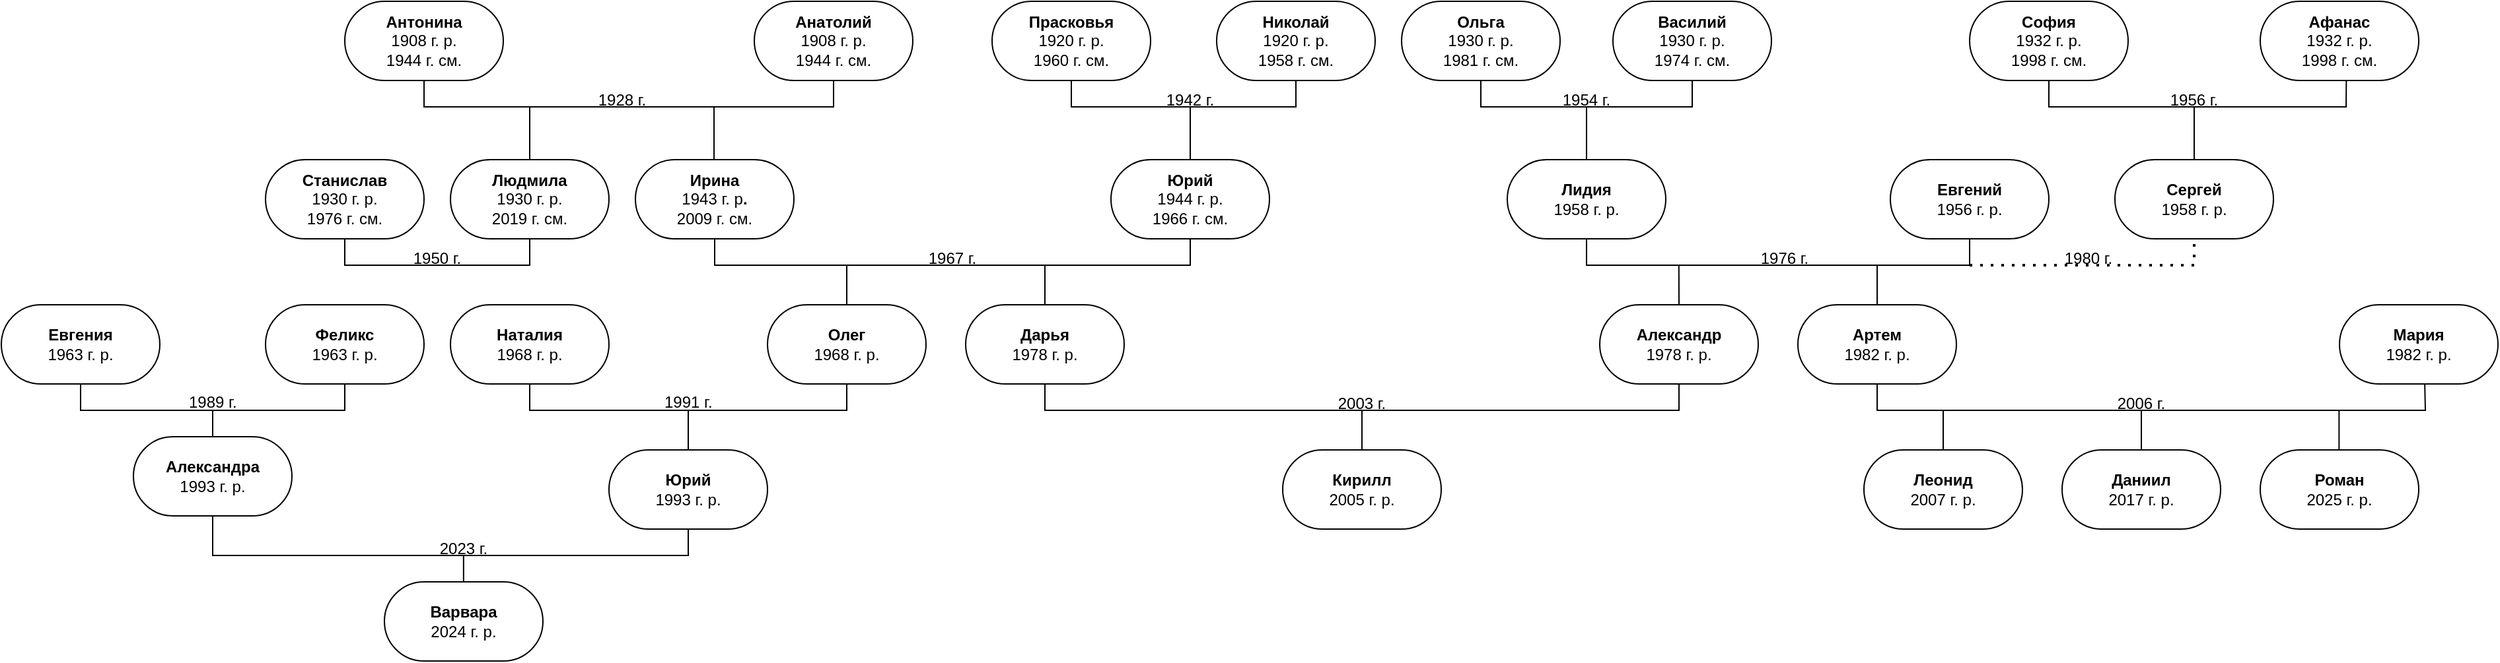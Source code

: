<mxfile version="24.1.0" type="device">
  <diagram name="Страница — 1" id="g0rm2WZQcgHY-3gYLtKL">
    <mxGraphModel dx="3218" dy="1263" grid="1" gridSize="10" guides="1" tooltips="1" connect="1" arrows="1" fold="1" page="1" pageScale="1" pageWidth="827" pageHeight="1169" math="0" shadow="0">
      <root>
        <mxCell id="0" />
        <mxCell id="1" parent="0" />
        <mxCell id="JTB2cIfCWi0zclC-SJn_-1" value="&lt;b&gt;Кирилл&lt;/b&gt;&lt;div&gt;2005&amp;nbsp;&lt;span style=&quot;background-color: initial;&quot;&gt;г. р.&lt;/span&gt;&lt;/div&gt;" style="rounded=1;whiteSpace=wrap;html=1;arcSize=50;shadow=0;" parent="1" vertex="1">
          <mxGeometry x="370" y="630" width="120" height="60" as="geometry" />
        </mxCell>
        <mxCell id="JTB2cIfCWi0zclC-SJn_-2" value="&lt;b&gt;Дарья&lt;/b&gt;&lt;div&gt;1978 г. р.&lt;/div&gt;" style="rounded=1;whiteSpace=wrap;html=1;arcSize=50;" parent="1" vertex="1">
          <mxGeometry x="130" y="520" width="120" height="60" as="geometry" />
        </mxCell>
        <mxCell id="JTB2cIfCWi0zclC-SJn_-3" value="&lt;b&gt;Александр&lt;/b&gt;&lt;div&gt;1978 г. р.&lt;b&gt;&lt;br&gt;&lt;/b&gt;&lt;/div&gt;" style="rounded=1;whiteSpace=wrap;html=1;arcSize=50;" parent="1" vertex="1">
          <mxGeometry x="610" y="520" width="120" height="60" as="geometry" />
        </mxCell>
        <mxCell id="JTB2cIfCWi0zclC-SJn_-4" value="&lt;b&gt;Олег&lt;/b&gt;&lt;div&gt;1968 г. р.&lt;br&gt;&lt;/div&gt;" style="rounded=1;whiteSpace=wrap;html=1;arcSize=50;" parent="1" vertex="1">
          <mxGeometry x="-20" y="520" width="120" height="60" as="geometry" />
        </mxCell>
        <mxCell id="JTB2cIfCWi0zclC-SJn_-5" value="&lt;b&gt;Артем&lt;/b&gt;&lt;br&gt;&lt;div&gt;&lt;span style=&quot;background-color: initial;&quot;&gt;1982 г. р.&lt;/span&gt;&lt;span style=&quot;color: rgba(0, 0, 0, 0); font-family: monospace; font-size: 0px; text-align: start; text-wrap: nowrap;&quot;&gt;%3CmxGraphModel%3E%3Croot%3E%3CmxCell%20id%3D%220%22%2F%3E%3CmxCell%20id%3D%221%22%20parent%3D%220%22%2F%3E%3CmxCell%20id%3D%222%22%20value%3D%22%D0%9B%D0%B8%D0%B4%D0%B8%D1%8F%22%20style%3D%22rounded%3D1%3BwhiteSpace%3Dwrap%3Bhtml%3D1%3BarcSize%3D50%3B%22%20vertex%3D%221%22%20parent%3D%221%22%3E%3CmxGeometry%20x%3D%22480%22%20y%3D%22340%22%20width%3D%22120%22%20height%3D%2260%22%20as%3D%22geometry%22%2F%3E%3C%2FmxCell%3E%3C%2Froot%3E%3C%2FmxGraphModel%3E&lt;/span&gt;&lt;br&gt;&lt;/div&gt;" style="rounded=1;whiteSpace=wrap;html=1;arcSize=50;" parent="1" vertex="1">
          <mxGeometry x="760" y="520" width="120" height="60" as="geometry" />
        </mxCell>
        <mxCell id="JTB2cIfCWi0zclC-SJn_-6" value="&lt;b&gt;Лидия&lt;/b&gt;&lt;div&gt;1958 г. р.&lt;b&gt;&lt;br&gt;&lt;/b&gt;&lt;/div&gt;" style="rounded=1;whiteSpace=wrap;html=1;arcSize=50;" parent="1" vertex="1">
          <mxGeometry x="540" y="410" width="120" height="60" as="geometry" />
        </mxCell>
        <mxCell id="JTB2cIfCWi0zclC-SJn_-7" value="&lt;b&gt;Сергей&lt;/b&gt;&lt;div&gt;1958 г. р.&lt;b&gt;&lt;br&gt;&lt;/b&gt;&lt;/div&gt;" style="rounded=1;whiteSpace=wrap;html=1;arcSize=50;" parent="1" vertex="1">
          <mxGeometry x="1000" y="410" width="120" height="60" as="geometry" />
        </mxCell>
        <mxCell id="JTB2cIfCWi0zclC-SJn_-8" value="&lt;b&gt;Наталия&lt;/b&gt;&lt;div&gt;1968 г. р.&lt;/div&gt;" style="rounded=1;whiteSpace=wrap;html=1;arcSize=50;" parent="1" vertex="1">
          <mxGeometry x="-260" y="520" width="120" height="60" as="geometry" />
        </mxCell>
        <mxCell id="JTB2cIfCWi0zclC-SJn_-9" value="&lt;b&gt;Юрий&lt;/b&gt;&lt;div&gt;1993 г. р.&lt;/div&gt;" style="rounded=1;whiteSpace=wrap;html=1;arcSize=50;" parent="1" vertex="1">
          <mxGeometry x="-140" y="630" width="120" height="60" as="geometry" />
        </mxCell>
        <mxCell id="JTB2cIfCWi0zclC-SJn_-10" value="&lt;b&gt;Мария&lt;/b&gt;&lt;div&gt;1982 г. р.&lt;br&gt;&lt;/div&gt;" style="rounded=1;whiteSpace=wrap;html=1;arcSize=50;" parent="1" vertex="1">
          <mxGeometry x="1170" y="520" width="120" height="60" as="geometry" />
        </mxCell>
        <mxCell id="JTB2cIfCWi0zclC-SJn_-11" value="&lt;b&gt;Леонид&lt;/b&gt;&lt;div&gt;2007&amp;nbsp;&lt;span style=&quot;background-color: initial;&quot;&gt;г. р.&lt;/span&gt;&lt;br&gt;&lt;/div&gt;" style="rounded=1;whiteSpace=wrap;html=1;arcSize=50;" parent="1" vertex="1">
          <mxGeometry x="810" y="630" width="120" height="60" as="geometry" />
        </mxCell>
        <mxCell id="JTB2cIfCWi0zclC-SJn_-12" value="&lt;b&gt;Ирина&lt;/b&gt;&lt;div&gt;1943 г. р&lt;b&gt;.&lt;/b&gt;&lt;/div&gt;&lt;div&gt;2009 г. см.&lt;/div&gt;" style="rounded=1;whiteSpace=wrap;html=1;arcSize=50;" parent="1" vertex="1">
          <mxGeometry x="-120" y="410" width="120" height="60" as="geometry" />
        </mxCell>
        <mxCell id="JTB2cIfCWi0zclC-SJn_-13" value="&lt;b&gt;Юрий&lt;/b&gt;&lt;div&gt;1944 г. р.&lt;/div&gt;&lt;div&gt;1966 г. см.&lt;br&gt;&lt;/div&gt;" style="rounded=1;whiteSpace=wrap;html=1;arcSize=50;" parent="1" vertex="1">
          <mxGeometry x="240" y="410" width="120" height="60" as="geometry" />
        </mxCell>
        <mxCell id="JTB2cIfCWi0zclC-SJn_-14" value="" style="endArrow=none;html=1;rounded=0;entryX=0.5;entryY=1;entryDx=0;entryDy=0;exitX=0.5;exitY=1;exitDx=0;exitDy=0;" parent="1" source="JTB2cIfCWi0zclC-SJn_-2" target="JTB2cIfCWi0zclC-SJn_-3" edge="1">
          <mxGeometry width="50" height="50" relative="1" as="geometry">
            <mxPoint x="400" y="730" as="sourcePoint" />
            <mxPoint x="450" y="680" as="targetPoint" />
            <Array as="points">
              <mxPoint x="190" y="600" />
              <mxPoint x="430" y="600" />
              <mxPoint x="670" y="600" />
            </Array>
          </mxGeometry>
        </mxCell>
        <mxCell id="JTB2cIfCWi0zclC-SJn_-15" value="" style="endArrow=none;html=1;rounded=0;exitX=0.5;exitY=0;exitDx=0;exitDy=0;" parent="1" source="JTB2cIfCWi0zclC-SJn_-1" edge="1">
          <mxGeometry width="50" height="50" relative="1" as="geometry">
            <mxPoint x="400" y="730" as="sourcePoint" />
            <mxPoint x="430" y="600" as="targetPoint" />
          </mxGeometry>
        </mxCell>
        <mxCell id="JTB2cIfCWi0zclC-SJn_-18" value="2003 г." style="text;html=1;align=center;verticalAlign=middle;whiteSpace=wrap;rounded=0;" parent="1" vertex="1">
          <mxGeometry x="400" y="580" width="60" height="30" as="geometry" />
        </mxCell>
        <mxCell id="JTB2cIfCWi0zclC-SJn_-19" value="&lt;b&gt;Евгений&lt;/b&gt;&lt;div&gt;1956 г. р.&lt;b&gt;&lt;br&gt;&lt;/b&gt;&lt;/div&gt;" style="rounded=1;whiteSpace=wrap;html=1;arcSize=50;" parent="1" vertex="1">
          <mxGeometry x="830" y="410" width="120" height="60" as="geometry" />
        </mxCell>
        <mxCell id="JTB2cIfCWi0zclC-SJn_-20" value="" style="endArrow=none;html=1;rounded=0;exitX=0.5;exitY=1;exitDx=0;exitDy=0;entryX=0.5;entryY=1;entryDx=0;entryDy=0;" parent="1" source="JTB2cIfCWi0zclC-SJn_-6" target="JTB2cIfCWi0zclC-SJn_-19" edge="1">
          <mxGeometry width="50" height="50" relative="1" as="geometry">
            <mxPoint x="580" y="490" as="sourcePoint" />
            <mxPoint x="900" y="490" as="targetPoint" />
            <Array as="points">
              <mxPoint x="600" y="490" />
              <mxPoint x="890" y="490" />
            </Array>
          </mxGeometry>
        </mxCell>
        <mxCell id="JTB2cIfCWi0zclC-SJn_-22" value="" style="endArrow=none;html=1;rounded=0;exitX=0.5;exitY=0;exitDx=0;exitDy=0;" parent="1" source="JTB2cIfCWi0zclC-SJn_-3" edge="1">
          <mxGeometry width="50" height="50" relative="1" as="geometry">
            <mxPoint x="670.1" y="520" as="sourcePoint" />
            <mxPoint x="669.9" y="490.48" as="targetPoint" />
          </mxGeometry>
        </mxCell>
        <mxCell id="JTB2cIfCWi0zclC-SJn_-23" value="" style="endArrow=none;html=1;rounded=0;exitX=0.5;exitY=0;exitDx=0;exitDy=0;" parent="1" source="JTB2cIfCWi0zclC-SJn_-5" edge="1">
          <mxGeometry width="50" height="50" relative="1" as="geometry">
            <mxPoint x="760" y="530" as="sourcePoint" />
            <mxPoint x="820" y="490" as="targetPoint" />
          </mxGeometry>
        </mxCell>
        <mxCell id="JTB2cIfCWi0zclC-SJn_-24" value="1976 г." style="text;html=1;align=center;verticalAlign=middle;whiteSpace=wrap;rounded=0;" parent="1" vertex="1">
          <mxGeometry x="720" y="470" width="60" height="30" as="geometry" />
        </mxCell>
        <mxCell id="JTB2cIfCWi0zclC-SJn_-26" value="" style="endArrow=none;dashed=1;html=1;dashPattern=1 3;strokeWidth=2;rounded=0;entryX=0.5;entryY=1;entryDx=0;entryDy=0;" parent="1" target="JTB2cIfCWi0zclC-SJn_-7" edge="1">
          <mxGeometry width="50" height="50" relative="1" as="geometry">
            <mxPoint x="890" y="490" as="sourcePoint" />
            <mxPoint x="1070" y="490" as="targetPoint" />
            <Array as="points">
              <mxPoint x="1060" y="490" />
            </Array>
          </mxGeometry>
        </mxCell>
        <mxCell id="JTB2cIfCWi0zclC-SJn_-27" value="1980 г." style="text;html=1;align=center;verticalAlign=middle;whiteSpace=wrap;rounded=0;" parent="1" vertex="1">
          <mxGeometry x="950" y="470" width="60" height="30" as="geometry" />
        </mxCell>
        <mxCell id="JTB2cIfCWi0zclC-SJn_-29" value="&lt;b&gt;Даниил&lt;/b&gt;&lt;div&gt;2017&amp;nbsp;&lt;span style=&quot;background-color: initial;&quot;&gt;г. р.&lt;/span&gt;&lt;br&gt;&lt;/div&gt;" style="rounded=1;whiteSpace=wrap;html=1;arcSize=50;" parent="1" vertex="1">
          <mxGeometry x="960" y="630" width="120" height="60" as="geometry" />
        </mxCell>
        <mxCell id="JTB2cIfCWi0zclC-SJn_-30" value="" style="endArrow=none;html=1;rounded=0;entryX=0.5;entryY=1;entryDx=0;entryDy=0;exitX=0.538;exitY=1.005;exitDx=0;exitDy=0;exitPerimeter=0;" parent="1" source="JTB2cIfCWi0zclC-SJn_-10" target="JTB2cIfCWi0zclC-SJn_-5" edge="1">
          <mxGeometry width="50" height="50" relative="1" as="geometry">
            <mxPoint x="840" y="620" as="sourcePoint" />
            <mxPoint x="890" y="570" as="targetPoint" />
            <Array as="points">
              <mxPoint x="1235" y="600" />
              <mxPoint x="820" y="600" />
            </Array>
          </mxGeometry>
        </mxCell>
        <mxCell id="JTB2cIfCWi0zclC-SJn_-31" value="" style="endArrow=none;html=1;rounded=0;exitX=0.5;exitY=0;exitDx=0;exitDy=0;" parent="1" source="JTB2cIfCWi0zclC-SJn_-11" edge="1">
          <mxGeometry width="50" height="50" relative="1" as="geometry">
            <mxPoint x="840" y="620" as="sourcePoint" />
            <mxPoint x="870" y="600" as="targetPoint" />
          </mxGeometry>
        </mxCell>
        <mxCell id="JTB2cIfCWi0zclC-SJn_-32" value="" style="endArrow=none;html=1;rounded=0;exitX=0.5;exitY=0;exitDx=0;exitDy=0;" parent="1" source="JTB2cIfCWi0zclC-SJn_-29" edge="1">
          <mxGeometry width="50" height="50" relative="1" as="geometry">
            <mxPoint x="1050" y="660" as="sourcePoint" />
            <mxPoint x="1020" y="600" as="targetPoint" />
          </mxGeometry>
        </mxCell>
        <mxCell id="JTB2cIfCWi0zclC-SJn_-33" value="2006 г." style="text;html=1;align=center;verticalAlign=middle;whiteSpace=wrap;rounded=0;" parent="1" vertex="1">
          <mxGeometry x="990" y="580" width="60" height="30" as="geometry" />
        </mxCell>
        <mxCell id="lrWj_tW0Z6uEH1eJErhZ-2" value="" style="endArrow=none;html=1;rounded=0;entryX=0.5;entryY=1;entryDx=0;entryDy=0;exitX=0.5;exitY=1;exitDx=0;exitDy=0;" parent="1" source="JTB2cIfCWi0zclC-SJn_-13" target="JTB2cIfCWi0zclC-SJn_-12" edge="1">
          <mxGeometry width="50" height="50" relative="1" as="geometry">
            <mxPoint x="400" y="670" as="sourcePoint" />
            <mxPoint x="450" y="620" as="targetPoint" />
            <Array as="points">
              <mxPoint x="300" y="490" />
              <mxPoint x="-60" y="490" />
            </Array>
          </mxGeometry>
        </mxCell>
        <mxCell id="lrWj_tW0Z6uEH1eJErhZ-3" value="" style="endArrow=none;html=1;rounded=0;exitX=0.5;exitY=0;exitDx=0;exitDy=0;" parent="1" source="JTB2cIfCWi0zclC-SJn_-4" edge="1">
          <mxGeometry width="50" height="50" relative="1" as="geometry">
            <mxPoint x="400" y="600" as="sourcePoint" />
            <mxPoint x="40" y="490" as="targetPoint" />
          </mxGeometry>
        </mxCell>
        <mxCell id="lrWj_tW0Z6uEH1eJErhZ-4" value="" style="endArrow=none;html=1;rounded=0;exitX=0.5;exitY=0;exitDx=0;exitDy=0;" parent="1" source="JTB2cIfCWi0zclC-SJn_-2" edge="1">
          <mxGeometry width="50" height="50" relative="1" as="geometry">
            <mxPoint x="240" y="570" as="sourcePoint" />
            <mxPoint x="190" y="490" as="targetPoint" />
          </mxGeometry>
        </mxCell>
        <mxCell id="lrWj_tW0Z6uEH1eJErhZ-5" value="" style="endArrow=none;html=1;rounded=0;exitX=0.5;exitY=1;exitDx=0;exitDy=0;entryX=0.5;entryY=1;entryDx=0;entryDy=0;" parent="1" source="JTB2cIfCWi0zclC-SJn_-8" target="JTB2cIfCWi0zclC-SJn_-4" edge="1">
          <mxGeometry width="50" height="50" relative="1" as="geometry">
            <mxPoint x="440" y="660" as="sourcePoint" />
            <mxPoint x="490" y="610" as="targetPoint" />
            <Array as="points">
              <mxPoint x="-200" y="600" />
              <mxPoint x="40" y="600" />
            </Array>
          </mxGeometry>
        </mxCell>
        <mxCell id="lrWj_tW0Z6uEH1eJErhZ-6" value="" style="endArrow=none;html=1;rounded=0;exitX=0.5;exitY=0;exitDx=0;exitDy=0;" parent="1" source="JTB2cIfCWi0zclC-SJn_-9" edge="1">
          <mxGeometry width="50" height="50" relative="1" as="geometry">
            <mxPoint x="440" y="660" as="sourcePoint" />
            <mxPoint x="-80" y="600" as="targetPoint" />
          </mxGeometry>
        </mxCell>
        <mxCell id="lrWj_tW0Z6uEH1eJErhZ-8" value="&lt;b&gt;Александра&lt;/b&gt;&lt;br&gt;&lt;div&gt;1993 г. р.&lt;/div&gt;" style="rounded=1;whiteSpace=wrap;html=1;arcSize=50;" parent="1" vertex="1">
          <mxGeometry x="-500" y="620" width="120" height="60" as="geometry" />
        </mxCell>
        <mxCell id="lrWj_tW0Z6uEH1eJErhZ-9" value="" style="endArrow=none;html=1;rounded=0;entryX=0.5;entryY=1;entryDx=0;entryDy=0;exitX=0.5;exitY=1;exitDx=0;exitDy=0;" parent="1" source="lrWj_tW0Z6uEH1eJErhZ-8" target="JTB2cIfCWi0zclC-SJn_-9" edge="1">
          <mxGeometry width="50" height="50" relative="1" as="geometry">
            <mxPoint x="-80" y="710" as="sourcePoint" />
            <mxPoint x="140" y="640" as="targetPoint" />
            <Array as="points">
              <mxPoint x="-440" y="710" />
              <mxPoint x="-80" y="710" />
            </Array>
          </mxGeometry>
        </mxCell>
        <mxCell id="lrWj_tW0Z6uEH1eJErhZ-11" value="" style="endArrow=none;html=1;rounded=0;exitX=0.5;exitY=0;exitDx=0;exitDy=0;" parent="1" edge="1">
          <mxGeometry width="50" height="50" relative="1" as="geometry">
            <mxPoint x="-250.08" y="740" as="sourcePoint" />
            <mxPoint x="-250.08" y="710" as="targetPoint" />
          </mxGeometry>
        </mxCell>
        <mxCell id="lrWj_tW0Z6uEH1eJErhZ-12" value="&lt;b&gt;Варвара&lt;/b&gt;&lt;br&gt;&lt;div&gt;2024 г. р.&lt;/div&gt;" style="rounded=1;whiteSpace=wrap;html=1;arcSize=50;" parent="1" vertex="1">
          <mxGeometry x="-310" y="730" width="120" height="60" as="geometry" />
        </mxCell>
        <mxCell id="lrWj_tW0Z6uEH1eJErhZ-13" value="2023 г." style="text;html=1;align=center;verticalAlign=middle;whiteSpace=wrap;rounded=0;" parent="1" vertex="1">
          <mxGeometry x="-280" y="690" width="60" height="30" as="geometry" />
        </mxCell>
        <mxCell id="lrWj_tW0Z6uEH1eJErhZ-14" value="&lt;b&gt;Людмила&lt;/b&gt;&lt;div&gt;1930 г. р.&lt;/div&gt;&lt;div&gt;2019 г. см.&lt;/div&gt;" style="rounded=1;whiteSpace=wrap;html=1;arcSize=50;" parent="1" vertex="1">
          <mxGeometry x="-260" y="410" width="120" height="60" as="geometry" />
        </mxCell>
        <mxCell id="lrWj_tW0Z6uEH1eJErhZ-16" value="&lt;b&gt;Антонина&lt;/b&gt;&lt;div&gt;1908 г. р.&lt;/div&gt;&lt;div&gt;1944 г. см.&lt;/div&gt;" style="rounded=1;whiteSpace=wrap;html=1;arcSize=50;" parent="1" vertex="1">
          <mxGeometry x="-340" y="290" width="120" height="60" as="geometry" />
        </mxCell>
        <mxCell id="lrWj_tW0Z6uEH1eJErhZ-17" value="&lt;b&gt;Анатолий&lt;/b&gt;&lt;div&gt;&lt;div&gt;1908 г. р.&lt;/div&gt;&lt;div&gt;1944 г. см.&lt;/div&gt;&lt;/div&gt;" style="rounded=1;whiteSpace=wrap;html=1;arcSize=50;" parent="1" vertex="1">
          <mxGeometry x="-30" y="290" width="120" height="60" as="geometry" />
        </mxCell>
        <mxCell id="lrWj_tW0Z6uEH1eJErhZ-18" value="" style="endArrow=none;html=1;rounded=0;entryX=0.5;entryY=1;entryDx=0;entryDy=0;exitX=0.5;exitY=1;exitDx=0;exitDy=0;" parent="1" source="lrWj_tW0Z6uEH1eJErhZ-17" target="lrWj_tW0Z6uEH1eJErhZ-16" edge="1">
          <mxGeometry width="50" height="50" relative="1" as="geometry">
            <mxPoint x="-280" y="370" as="sourcePoint" />
            <mxPoint x="-50" y="460" as="targetPoint" />
            <Array as="points">
              <mxPoint x="30" y="370" />
              <mxPoint x="-280" y="370" />
            </Array>
          </mxGeometry>
        </mxCell>
        <mxCell id="lrWj_tW0Z6uEH1eJErhZ-19" value="" style="endArrow=none;html=1;rounded=0;" parent="1" source="lrWj_tW0Z6uEH1eJErhZ-14" edge="1">
          <mxGeometry width="50" height="50" relative="1" as="geometry">
            <mxPoint x="40" y="690" as="sourcePoint" />
            <mxPoint x="-200" y="370" as="targetPoint" />
          </mxGeometry>
        </mxCell>
        <mxCell id="lrWj_tW0Z6uEH1eJErhZ-20" value="" style="endArrow=none;html=1;rounded=0;" parent="1" edge="1">
          <mxGeometry width="50" height="50" relative="1" as="geometry">
            <mxPoint x="-60.48" y="410" as="sourcePoint" />
            <mxPoint x="-60.48" y="370" as="targetPoint" />
          </mxGeometry>
        </mxCell>
        <mxCell id="lrWj_tW0Z6uEH1eJErhZ-22" value="&lt;b&gt;Феликс&lt;/b&gt;&lt;div&gt;1963 г. р.&lt;/div&gt;" style="rounded=1;whiteSpace=wrap;html=1;arcSize=50;" parent="1" vertex="1">
          <mxGeometry x="-400" y="520" width="120" height="60" as="geometry" />
        </mxCell>
        <mxCell id="lrWj_tW0Z6uEH1eJErhZ-23" value="&lt;b&gt;Евгения&lt;/b&gt;&lt;div&gt;1963 г. р.&lt;/div&gt;" style="rounded=1;whiteSpace=wrap;html=1;arcSize=50;" parent="1" vertex="1">
          <mxGeometry x="-600" y="520" width="120" height="60" as="geometry" />
        </mxCell>
        <mxCell id="lrWj_tW0Z6uEH1eJErhZ-24" value="" style="endArrow=none;html=1;rounded=0;entryX=0.5;entryY=1;entryDx=0;entryDy=0;exitX=0.5;exitY=1;exitDx=0;exitDy=0;" parent="1" source="lrWj_tW0Z6uEH1eJErhZ-22" target="lrWj_tW0Z6uEH1eJErhZ-23" edge="1">
          <mxGeometry width="50" height="50" relative="1" as="geometry">
            <mxPoint x="-340" y="661.62" as="sourcePoint" />
            <mxPoint x="-542.4" y="585" as="targetPoint" />
            <Array as="points">
              <mxPoint x="-340" y="600" />
              <mxPoint x="-540" y="600" />
            </Array>
          </mxGeometry>
        </mxCell>
        <mxCell id="lrWj_tW0Z6uEH1eJErhZ-25" value="" style="endArrow=none;html=1;rounded=0;exitX=0.5;exitY=0;exitDx=0;exitDy=0;" parent="1" source="lrWj_tW0Z6uEH1eJErhZ-8" edge="1">
          <mxGeometry width="50" height="50" relative="1" as="geometry">
            <mxPoint x="-410" y="660" as="sourcePoint" />
            <mxPoint x="-440" y="600" as="targetPoint" />
          </mxGeometry>
        </mxCell>
        <mxCell id="hgHZ5QQ5ot_UBZo6hz72-2" value="&lt;b&gt;Ольга&lt;/b&gt;&lt;div&gt;&lt;div&gt;1930 г. р.&lt;/div&gt;&lt;div&gt;1981 г. см.&lt;/div&gt;&lt;/div&gt;" style="rounded=1;whiteSpace=wrap;html=1;arcSize=50;" vertex="1" parent="1">
          <mxGeometry x="460" y="290" width="120" height="60" as="geometry" />
        </mxCell>
        <mxCell id="hgHZ5QQ5ot_UBZo6hz72-3" value="&lt;b&gt;Василий&lt;/b&gt;&lt;div&gt;&lt;div&gt;1930 г. р.&lt;/div&gt;&lt;div&gt;1974 г. см.&lt;/div&gt;&lt;/div&gt;" style="rounded=1;whiteSpace=wrap;html=1;arcSize=50;" vertex="1" parent="1">
          <mxGeometry x="620" y="290" width="120" height="60" as="geometry" />
        </mxCell>
        <mxCell id="hgHZ5QQ5ot_UBZo6hz72-4" value="&lt;b&gt;София&lt;/b&gt;&lt;div&gt;&lt;div&gt;1932 г. р.&lt;/div&gt;&lt;div&gt;1998 г. см.&lt;/div&gt;&lt;/div&gt;" style="rounded=1;whiteSpace=wrap;html=1;arcSize=50;" vertex="1" parent="1">
          <mxGeometry x="890" y="290" width="120" height="60" as="geometry" />
        </mxCell>
        <mxCell id="hgHZ5QQ5ot_UBZo6hz72-5" value="&lt;b&gt;Афанас&lt;/b&gt;&lt;div&gt;&lt;div&gt;1932 г. р.&lt;/div&gt;&lt;div&gt;1998 г. см.&lt;/div&gt;&lt;/div&gt;" style="rounded=1;whiteSpace=wrap;html=1;arcSize=50;" vertex="1" parent="1">
          <mxGeometry x="1110" y="290" width="120" height="60" as="geometry" />
        </mxCell>
        <mxCell id="hgHZ5QQ5ot_UBZo6hz72-6" value="" style="endArrow=none;html=1;rounded=0;entryX=0.5;entryY=1;entryDx=0;entryDy=0;exitX=0.543;exitY=1.005;exitDx=0;exitDy=0;exitPerimeter=0;" edge="1" parent="1" source="hgHZ5QQ5ot_UBZo6hz72-5" target="hgHZ5QQ5ot_UBZo6hz72-4">
          <mxGeometry width="50" height="50" relative="1" as="geometry">
            <mxPoint x="1165" y="350" as="sourcePoint" />
            <mxPoint x="955" y="350" as="targetPoint" />
            <Array as="points">
              <mxPoint x="1175" y="370" />
              <mxPoint x="950" y="370" />
            </Array>
          </mxGeometry>
        </mxCell>
        <mxCell id="hgHZ5QQ5ot_UBZo6hz72-7" value="" style="endArrow=none;html=1;rounded=0;entryX=0.5;entryY=1;entryDx=0;entryDy=0;exitX=0.5;exitY=1;exitDx=0;exitDy=0;" edge="1" parent="1" source="hgHZ5QQ5ot_UBZo6hz72-3" target="hgHZ5QQ5ot_UBZo6hz72-2">
          <mxGeometry width="50" height="50" relative="1" as="geometry">
            <mxPoint x="790" y="360" as="sourcePoint" />
            <mxPoint x="480" y="360" as="targetPoint" />
            <Array as="points">
              <mxPoint x="680" y="370" />
              <mxPoint x="600" y="370" />
              <mxPoint x="520" y="370" />
            </Array>
          </mxGeometry>
        </mxCell>
        <mxCell id="hgHZ5QQ5ot_UBZo6hz72-8" value="" style="endArrow=none;html=1;rounded=0;exitX=0.5;exitY=0;exitDx=0;exitDy=0;" edge="1" parent="1" source="JTB2cIfCWi0zclC-SJn_-7">
          <mxGeometry width="50" height="50" relative="1" as="geometry">
            <mxPoint x="940" y="450" as="sourcePoint" />
            <mxPoint x="1060" y="370" as="targetPoint" />
          </mxGeometry>
        </mxCell>
        <mxCell id="hgHZ5QQ5ot_UBZo6hz72-9" value="" style="endArrow=none;html=1;rounded=0;" edge="1" parent="1" source="JTB2cIfCWi0zclC-SJn_-6">
          <mxGeometry width="50" height="50" relative="1" as="geometry">
            <mxPoint x="700" y="460" as="sourcePoint" />
            <mxPoint x="600" y="370" as="targetPoint" />
            <Array as="points">
              <mxPoint x="600" y="390" />
            </Array>
          </mxGeometry>
        </mxCell>
        <mxCell id="hgHZ5QQ5ot_UBZo6hz72-10" value="1967 г." style="text;html=1;align=center;verticalAlign=middle;whiteSpace=wrap;rounded=0;" vertex="1" parent="1">
          <mxGeometry x="90" y="470" width="60" height="30" as="geometry" />
        </mxCell>
        <mxCell id="hgHZ5QQ5ot_UBZo6hz72-11" value="1991 г." style="text;whiteSpace=wrap;" vertex="1" parent="1">
          <mxGeometry x="-100" y="580" width="60" height="40" as="geometry" />
        </mxCell>
        <mxCell id="hgHZ5QQ5ot_UBZo6hz72-12" value="&lt;b&gt;Роман&lt;/b&gt;&lt;br&gt;&lt;div&gt;2025&amp;nbsp;&lt;span style=&quot;background-color: initial;&quot;&gt;г. р.&lt;/span&gt;&lt;br&gt;&lt;/div&gt;" style="rounded=1;whiteSpace=wrap;html=1;arcSize=50;" vertex="1" parent="1">
          <mxGeometry x="1110" y="630" width="120" height="60" as="geometry" />
        </mxCell>
        <mxCell id="hgHZ5QQ5ot_UBZo6hz72-13" value="" style="endArrow=none;html=1;rounded=0;exitX=0.5;exitY=0;exitDx=0;exitDy=0;" edge="1" parent="1">
          <mxGeometry width="50" height="50" relative="1" as="geometry">
            <mxPoint x="1169.68" y="630" as="sourcePoint" />
            <mxPoint x="1169.68" y="600" as="targetPoint" />
          </mxGeometry>
        </mxCell>
        <mxCell id="hgHZ5QQ5ot_UBZo6hz72-16" value="&lt;b&gt;Станислав&lt;/b&gt;&lt;div&gt;1930 г. р.&lt;b&gt;&lt;br&gt;&lt;/b&gt;&lt;/div&gt;&lt;div&gt;1976 г. см.&lt;/div&gt;" style="rounded=1;whiteSpace=wrap;html=1;arcSize=50;" vertex="1" parent="1">
          <mxGeometry x="-400" y="410" width="120" height="60" as="geometry" />
        </mxCell>
        <mxCell id="hgHZ5QQ5ot_UBZo6hz72-17" value="" style="endArrow=none;html=1;rounded=0;entryX=0.5;entryY=1;entryDx=0;entryDy=0;exitX=0.5;exitY=1;exitDx=0;exitDy=0;" edge="1" parent="1" source="lrWj_tW0Z6uEH1eJErhZ-14" target="hgHZ5QQ5ot_UBZo6hz72-16">
          <mxGeometry width="50" height="50" relative="1" as="geometry">
            <mxPoint x="-40" y="410" as="sourcePoint" />
            <mxPoint x="10" y="360" as="targetPoint" />
            <Array as="points">
              <mxPoint x="-200" y="490" />
              <mxPoint x="-340" y="490" />
            </Array>
          </mxGeometry>
        </mxCell>
        <mxCell id="hgHZ5QQ5ot_UBZo6hz72-18" value="" style="endArrow=none;html=1;rounded=0;exitX=0.5;exitY=0;exitDx=0;exitDy=0;" edge="1" parent="1" source="JTB2cIfCWi0zclC-SJn_-13">
          <mxGeometry width="50" height="50" relative="1" as="geometry">
            <mxPoint x="360" y="430" as="sourcePoint" />
            <mxPoint x="300" y="370" as="targetPoint" />
          </mxGeometry>
        </mxCell>
        <mxCell id="hgHZ5QQ5ot_UBZo6hz72-19" value="&lt;b&gt;Прасковья&lt;/b&gt;&lt;div&gt;&lt;div&gt;1920 г. р.&lt;/div&gt;&lt;div&gt;1960 г. см.&lt;/div&gt;&lt;/div&gt;" style="rounded=1;whiteSpace=wrap;html=1;arcSize=50;" vertex="1" parent="1">
          <mxGeometry x="150" y="290" width="120" height="60" as="geometry" />
        </mxCell>
        <mxCell id="hgHZ5QQ5ot_UBZo6hz72-20" value="&lt;b&gt;Николай&lt;/b&gt;&lt;div&gt;&lt;div&gt;1920 г. р.&lt;/div&gt;&lt;div&gt;1958 г. см.&lt;/div&gt;&lt;/div&gt;" style="rounded=1;whiteSpace=wrap;html=1;arcSize=50;" vertex="1" parent="1">
          <mxGeometry x="320" y="290" width="120" height="60" as="geometry" />
        </mxCell>
        <mxCell id="hgHZ5QQ5ot_UBZo6hz72-21" value="" style="endArrow=none;html=1;rounded=0;entryX=0.5;entryY=1;entryDx=0;entryDy=0;exitX=0.5;exitY=1;exitDx=0;exitDy=0;" edge="1" parent="1" source="hgHZ5QQ5ot_UBZo6hz72-19" target="hgHZ5QQ5ot_UBZo6hz72-20">
          <mxGeometry width="50" height="50" relative="1" as="geometry">
            <mxPoint x="290" y="390" as="sourcePoint" />
            <mxPoint x="340" y="340" as="targetPoint" />
            <Array as="points">
              <mxPoint x="210" y="370" />
              <mxPoint x="380" y="370" />
            </Array>
          </mxGeometry>
        </mxCell>
        <mxCell id="hgHZ5QQ5ot_UBZo6hz72-22" value="1950 г." style="text;html=1;align=center;verticalAlign=middle;whiteSpace=wrap;rounded=0;" vertex="1" parent="1">
          <mxGeometry x="-300" y="470" width="60" height="30" as="geometry" />
        </mxCell>
        <mxCell id="hgHZ5QQ5ot_UBZo6hz72-23" value="1928 г." style="text;html=1;align=center;verticalAlign=middle;whiteSpace=wrap;rounded=0;" vertex="1" parent="1">
          <mxGeometry x="-160" y="350" width="60" height="30" as="geometry" />
        </mxCell>
        <mxCell id="hgHZ5QQ5ot_UBZo6hz72-24" value="1942 г." style="text;html=1;align=center;verticalAlign=middle;whiteSpace=wrap;rounded=0;" vertex="1" parent="1">
          <mxGeometry x="270" y="350" width="60" height="30" as="geometry" />
        </mxCell>
        <mxCell id="hgHZ5QQ5ot_UBZo6hz72-25" value="1954 г." style="text;html=1;align=center;verticalAlign=middle;whiteSpace=wrap;rounded=0;" vertex="1" parent="1">
          <mxGeometry x="570" y="350" width="60" height="30" as="geometry" />
        </mxCell>
        <mxCell id="hgHZ5QQ5ot_UBZo6hz72-26" value="1956 г." style="text;html=1;align=center;verticalAlign=middle;whiteSpace=wrap;rounded=0;" vertex="1" parent="1">
          <mxGeometry x="1030" y="350" width="60" height="30" as="geometry" />
        </mxCell>
        <mxCell id="hgHZ5QQ5ot_UBZo6hz72-27" value="1989 г." style="text;whiteSpace=wrap;" vertex="1" parent="1">
          <mxGeometry x="-460" y="580" width="60" height="40" as="geometry" />
        </mxCell>
      </root>
    </mxGraphModel>
  </diagram>
</mxfile>
